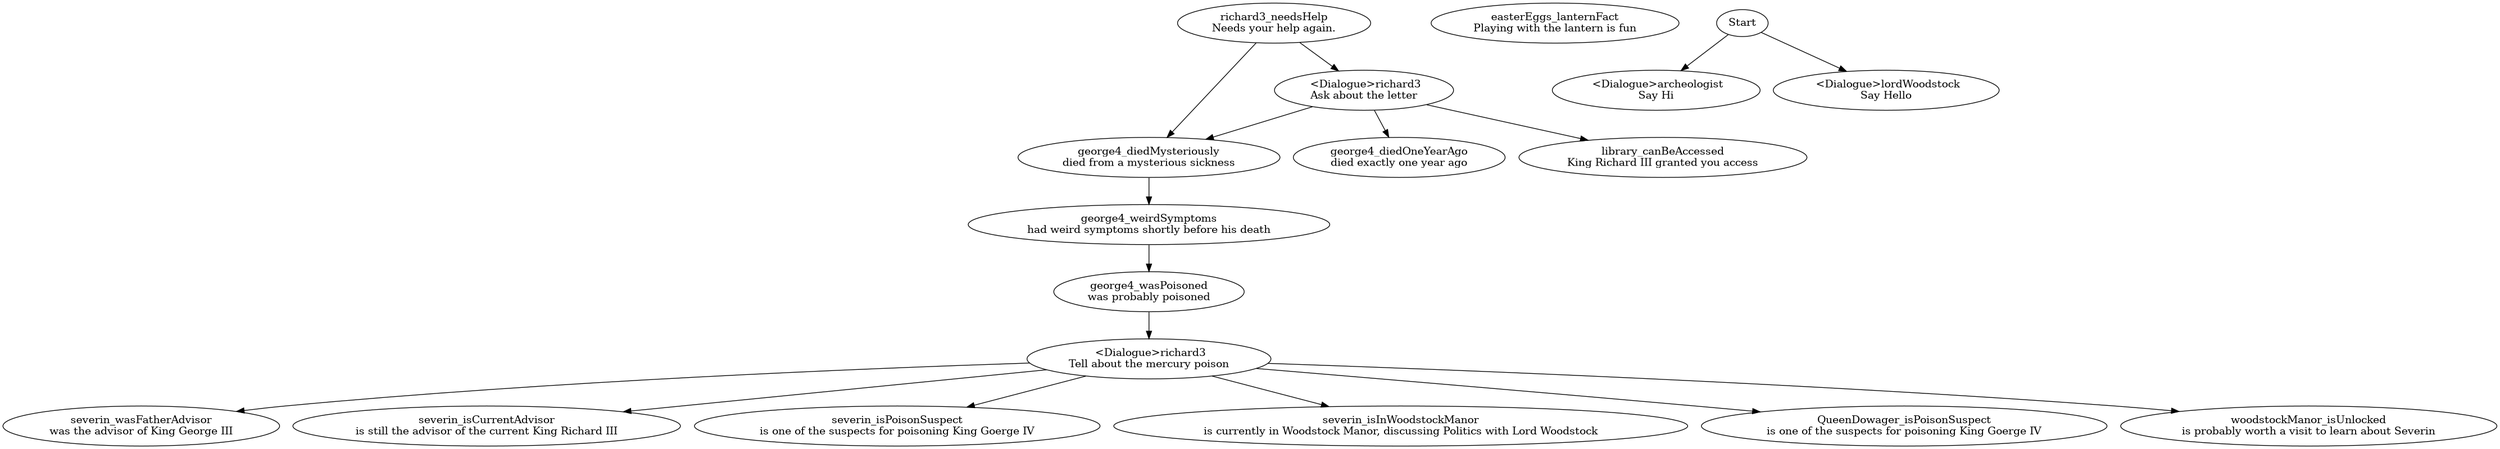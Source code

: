 @startuml
digraph facts {

richard3_needsHelp [label ="richard3_needsHelp\nNeeds your help again."]
george4_diedMysteriously [label ="george4_diedMysteriously\ndied from a mysterious sickness"]
george4_weirdSymptoms [label ="george4_weirdSymptoms\nhad weird symptoms shortly before his death"]
george4_wasPoisoned [label ="george4_wasPoisoned\nwas probably poisoned"]
george4_diedOneYearAgo [label ="george4_diedOneYearAgo\ndied exactly one year ago"]
severin_wasFatherAdvisor [label ="severin_wasFatherAdvisor\nwas the advisor of King George III"]
severin_isCurrentAdvisor [label ="severin_isCurrentAdvisor\nis still the advisor of the current King Richard III"]
severin_isPoisonSuspect [label ="severin_isPoisonSuspect\nis one of the suspects for poisoning King Goerge IV"]
severin_isInWoodstockManor [label ="severin_isInWoodstockManor\nis currently in Woodstock Manor, discussing Politics with Lord Woodstock"]
library_canBeAccessed [label ="library_canBeAccessed\nKing Richard III granted you access"]
easterEggs_lanternFact [label ="easterEggs_lanternFact\nPlaying with the lantern is fun"]
QueenDowager_isPoisonSuspect [label ="QueenDowager_isPoisonSuspect\nis one of the suspects for poisoning King Goerge IV"]
woodstockManor_isUnlocked [label ="woodstockManor_isUnlocked\nis probably worth a visit to learn about Severin"]

richard3_needsHelp -> george4_diedMysteriously
george4_diedMysteriously -> george4_weirdSymptoms
george4_weirdSymptoms -> george4_wasPoisoned

'archeologist
archeologist_Say_Hi [label =" <Dialogue>archeologist\nSay Hi"]
Start -> archeologist_Say_Hi
'richard3
richard3_Tell_about_the_mercury_poison [label =" <Dialogue>richard3\nTell about the mercury poison"]
george4_wasPoisoned -> richard3_Tell_about_the_mercury_poison
richard3_Tell_about_the_mercury_poison -> severin_isPoisonSuspect
richard3_Tell_about_the_mercury_poison -> QueenDowager_isPoisonSuspect
richard3_Tell_about_the_mercury_poison -> severin_wasFatherAdvisor
richard3_Tell_about_the_mercury_poison -> severin_isCurrentAdvisor
richard3_Tell_about_the_mercury_poison -> woodstockManor_isUnlocked
richard3_Tell_about_the_mercury_poison -> severin_isInWoodstockManor
richard3_Ask_about_the_letter [label =" <Dialogue>richard3\nAsk about the letter"]
richard3_needsHelp -> richard3_Ask_about_the_letter
richard3_Ask_about_the_letter -> george4_diedOneYearAgo
richard3_Ask_about_the_letter -> george4_diedMysteriously
richard3_Ask_about_the_letter -> library_canBeAccessed
'QueenDowager
'severin
'lordWoodstock
lordWoodstock_Say_Hello [label =" <Dialogue>lordWoodstock\nSay Hello"]
Start -> lordWoodstock_Say_Hello

}
@enduml